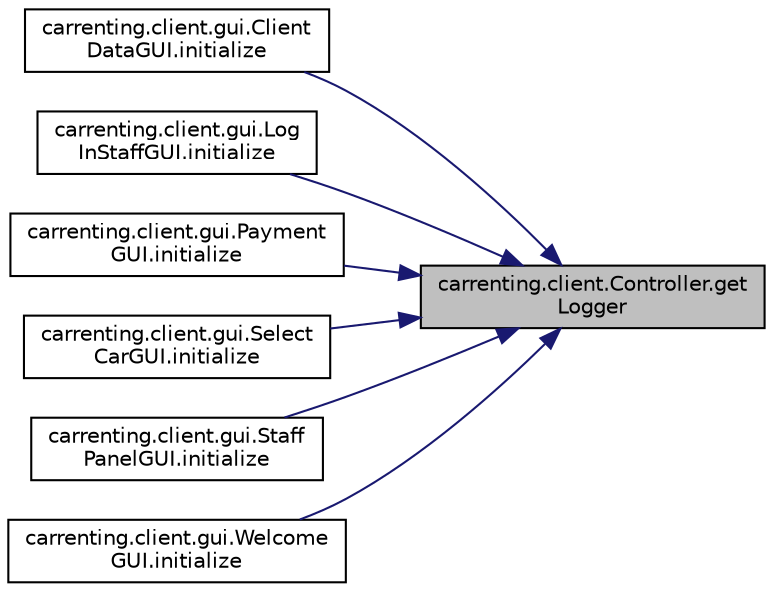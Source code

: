 digraph "carrenting.client.Controller.getLogger"
{
 // LATEX_PDF_SIZE
  edge [fontname="Helvetica",fontsize="10",labelfontname="Helvetica",labelfontsize="10"];
  node [fontname="Helvetica",fontsize="10",shape=record];
  rankdir="RL";
  Node167 [label="carrenting.client.Controller.get\lLogger",height=0.2,width=0.4,color="black", fillcolor="grey75", style="filled", fontcolor="black",tooltip=" "];
  Node167 -> Node168 [dir="back",color="midnightblue",fontsize="10",style="solid",fontname="Helvetica"];
  Node168 [label="carrenting.client.gui.Client\lDataGUI.initialize",height=0.2,width=0.4,color="black", fillcolor="white", style="filled",URL="$classcarrenting_1_1client_1_1gui_1_1_client_data_g_u_i.html#a2eb7f748bf70c5f4e42c71106a604a40",tooltip=" "];
  Node167 -> Node169 [dir="back",color="midnightblue",fontsize="10",style="solid",fontname="Helvetica"];
  Node169 [label="carrenting.client.gui.Log\lInStaffGUI.initialize",height=0.2,width=0.4,color="black", fillcolor="white", style="filled",URL="$classcarrenting_1_1client_1_1gui_1_1_log_in_staff_g_u_i.html#a47b35e476216e26fe89235fee12150e1",tooltip=" "];
  Node167 -> Node170 [dir="back",color="midnightblue",fontsize="10",style="solid",fontname="Helvetica"];
  Node170 [label="carrenting.client.gui.Payment\lGUI.initialize",height=0.2,width=0.4,color="black", fillcolor="white", style="filled",URL="$classcarrenting_1_1client_1_1gui_1_1_payment_g_u_i.html#a19724d907d6135f0e7b18d43504b2cc8",tooltip=" "];
  Node167 -> Node171 [dir="back",color="midnightblue",fontsize="10",style="solid",fontname="Helvetica"];
  Node171 [label="carrenting.client.gui.Select\lCarGUI.initialize",height=0.2,width=0.4,color="black", fillcolor="white", style="filled",URL="$classcarrenting_1_1client_1_1gui_1_1_select_car_g_u_i.html#a6e81cefc1c5bb31c0b0c5c7e766bc468",tooltip=" "];
  Node167 -> Node172 [dir="back",color="midnightblue",fontsize="10",style="solid",fontname="Helvetica"];
  Node172 [label="carrenting.client.gui.Staff\lPanelGUI.initialize",height=0.2,width=0.4,color="black", fillcolor="white", style="filled",URL="$classcarrenting_1_1client_1_1gui_1_1_staff_panel_g_u_i.html#aa2e22ff26b5539e2f2b4fdaf3e948802",tooltip=" "];
  Node167 -> Node173 [dir="back",color="midnightblue",fontsize="10",style="solid",fontname="Helvetica"];
  Node173 [label="carrenting.client.gui.Welcome\lGUI.initialize",height=0.2,width=0.4,color="black", fillcolor="white", style="filled",URL="$classcarrenting_1_1client_1_1gui_1_1_welcome_g_u_i.html#a2bfdeb076ee5dec04b540de7b4e36a9f",tooltip=" "];
}
